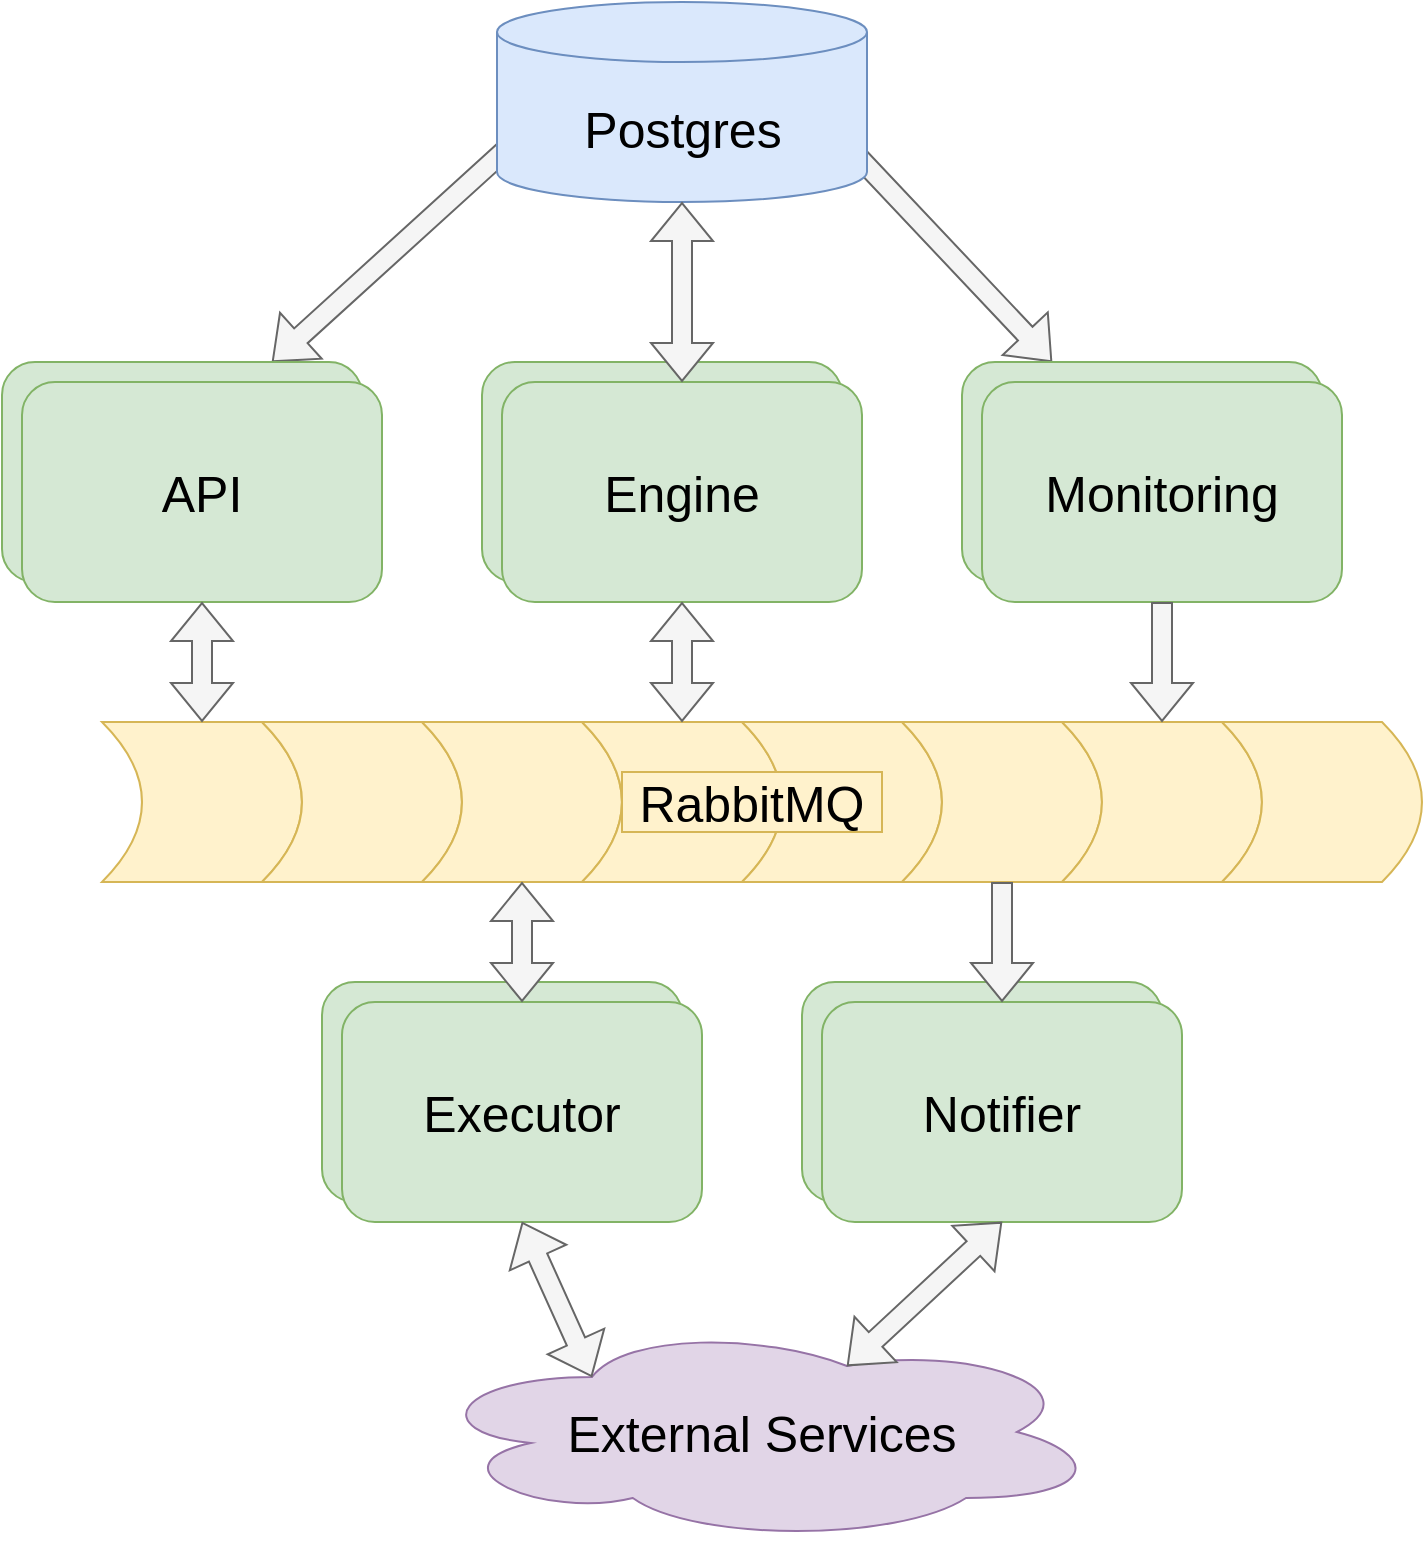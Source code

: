 <mxfile version="21.1.9" type="device">
  <diagram name="Страница 1" id="9NsVWEb74GYOAqQptNjA">
    <mxGraphModel dx="2074" dy="1110" grid="1" gridSize="10" guides="1" tooltips="1" connect="1" arrows="1" fold="1" page="1" pageScale="1" pageWidth="827" pageHeight="1169" math="0" shadow="0">
      <root>
        <mxCell id="0" />
        <mxCell id="1" parent="0" />
        <mxCell id="N7eLp2h4NudPW77KjkHY-44" value="" style="shape=flexArrow;endArrow=classic;html=1;rounded=0;exitX=0.718;exitY=0.267;exitDx=0;exitDy=0;exitPerimeter=0;entryX=0.25;entryY=0;entryDx=0;entryDy=0;fillColor=#f5f5f5;strokeColor=#666666;" edge="1" parent="1" source="N7eLp2h4NudPW77KjkHY-41" target="N7eLp2h4NudPW77KjkHY-36">
          <mxGeometry width="50" height="50" relative="1" as="geometry">
            <mxPoint x="584" y="276" as="sourcePoint" />
            <mxPoint x="500" y="370" as="targetPoint" />
          </mxGeometry>
        </mxCell>
        <mxCell id="N7eLp2h4NudPW77KjkHY-42" value="" style="shape=flexArrow;endArrow=classic;html=1;rounded=0;exitX=0.299;exitY=0.275;exitDx=0;exitDy=0;exitPerimeter=0;entryX=0.75;entryY=0;entryDx=0;entryDy=0;fillColor=#f5f5f5;strokeColor=#666666;" edge="1" parent="1" source="N7eLp2h4NudPW77KjkHY-41" target="N7eLp2h4NudPW77KjkHY-17">
          <mxGeometry width="50" height="50" relative="1" as="geometry">
            <mxPoint x="490" y="480" as="sourcePoint" />
            <mxPoint x="540" y="430" as="targetPoint" />
          </mxGeometry>
        </mxCell>
        <mxCell id="N7eLp2h4NudPW77KjkHY-9" value="" style="group;" vertex="1" connectable="0" parent="1">
          <mxGeometry x="350" y="530" width="660" height="80" as="geometry" />
        </mxCell>
        <mxCell id="N7eLp2h4NudPW77KjkHY-1" value="" style="shape=dataStorage;whiteSpace=wrap;html=1;fixedSize=1;rotation=-180;fillColor=#fff2cc;strokeColor=#d6b656;" vertex="1" parent="N7eLp2h4NudPW77KjkHY-9">
          <mxGeometry width="100" height="80" as="geometry" />
        </mxCell>
        <mxCell id="N7eLp2h4NudPW77KjkHY-2" value="" style="shape=dataStorage;whiteSpace=wrap;html=1;fixedSize=1;rotation=-180;fillColor=#fff2cc;strokeColor=#d6b656;" vertex="1" parent="N7eLp2h4NudPW77KjkHY-9">
          <mxGeometry x="80" width="100" height="80" as="geometry" />
        </mxCell>
        <mxCell id="N7eLp2h4NudPW77KjkHY-3" value="" style="shape=dataStorage;whiteSpace=wrap;html=1;fixedSize=1;rotation=-180;fillColor=#fff2cc;strokeColor=#d6b656;" vertex="1" parent="N7eLp2h4NudPW77KjkHY-9">
          <mxGeometry x="160" width="100" height="80" as="geometry" />
        </mxCell>
        <mxCell id="N7eLp2h4NudPW77KjkHY-4" value="" style="shape=dataStorage;whiteSpace=wrap;html=1;fixedSize=1;rotation=-180;fillColor=#fff2cc;strokeColor=#d6b656;" vertex="1" parent="N7eLp2h4NudPW77KjkHY-9">
          <mxGeometry x="240" width="100" height="80" as="geometry" />
        </mxCell>
        <mxCell id="N7eLp2h4NudPW77KjkHY-5" value="" style="shape=dataStorage;whiteSpace=wrap;html=1;fixedSize=1;rotation=-180;fillColor=#fff2cc;strokeColor=#d6b656;" vertex="1" parent="N7eLp2h4NudPW77KjkHY-9">
          <mxGeometry x="320" width="100" height="80" as="geometry" />
        </mxCell>
        <mxCell id="N7eLp2h4NudPW77KjkHY-6" value="" style="shape=dataStorage;whiteSpace=wrap;html=1;fixedSize=1;rotation=-180;fillColor=#fff2cc;strokeColor=#d6b656;" vertex="1" parent="N7eLp2h4NudPW77KjkHY-9">
          <mxGeometry x="400" width="100" height="80" as="geometry" />
        </mxCell>
        <mxCell id="N7eLp2h4NudPW77KjkHY-7" value="" style="shape=dataStorage;whiteSpace=wrap;html=1;fixedSize=1;rotation=-180;fillColor=#fff2cc;strokeColor=#d6b656;" vertex="1" parent="N7eLp2h4NudPW77KjkHY-9">
          <mxGeometry x="480" width="100" height="80" as="geometry" />
        </mxCell>
        <mxCell id="N7eLp2h4NudPW77KjkHY-8" value="" style="shape=dataStorage;whiteSpace=wrap;html=1;fixedSize=1;rotation=-180;fillColor=#fff2cc;strokeColor=#d6b656;" vertex="1" parent="N7eLp2h4NudPW77KjkHY-9">
          <mxGeometry x="560" width="100" height="80" as="geometry" />
        </mxCell>
        <mxCell id="N7eLp2h4NudPW77KjkHY-38" value="&lt;font style=&quot;font-size: 25px;&quot;&gt;RabbitMQ&lt;/font&gt;" style="text;html=1;strokeColor=#d6b656;fillColor=#fff2cc;align=center;verticalAlign=middle;whiteSpace=wrap;rounded=0;" vertex="1" parent="N7eLp2h4NudPW77KjkHY-9">
          <mxGeometry x="260" y="25" width="130" height="30" as="geometry" />
        </mxCell>
        <mxCell id="N7eLp2h4NudPW77KjkHY-18" value="" style="group" vertex="1" connectable="0" parent="1">
          <mxGeometry x="300" y="350" width="190" height="120" as="geometry" />
        </mxCell>
        <mxCell id="N7eLp2h4NudPW77KjkHY-17" value="" style="rounded=1;whiteSpace=wrap;html=1;fillColor=#d5e8d4;strokeColor=#82b366;" vertex="1" parent="N7eLp2h4NudPW77KjkHY-18">
          <mxGeometry width="180" height="110" as="geometry" />
        </mxCell>
        <mxCell id="N7eLp2h4NudPW77KjkHY-10" value="&lt;font style=&quot;font-size: 25px;&quot;&gt;API&lt;/font&gt;" style="rounded=1;whiteSpace=wrap;html=1;fillColor=#d5e8d4;strokeColor=#82b366;" vertex="1" parent="N7eLp2h4NudPW77KjkHY-18">
          <mxGeometry x="10" y="10" width="180" height="110" as="geometry" />
        </mxCell>
        <mxCell id="N7eLp2h4NudPW77KjkHY-19" value="" style="group" vertex="1" connectable="0" parent="1">
          <mxGeometry x="540" y="350" width="190" height="120" as="geometry" />
        </mxCell>
        <mxCell id="N7eLp2h4NudPW77KjkHY-20" value="" style="rounded=1;whiteSpace=wrap;html=1;fillColor=#d5e8d4;strokeColor=#82b366;" vertex="1" parent="N7eLp2h4NudPW77KjkHY-19">
          <mxGeometry width="180" height="110" as="geometry" />
        </mxCell>
        <mxCell id="N7eLp2h4NudPW77KjkHY-21" value="&lt;font style=&quot;font-size: 25px;&quot;&gt;Engine&lt;/font&gt;" style="rounded=1;whiteSpace=wrap;html=1;fillColor=#d5e8d4;strokeColor=#82b366;" vertex="1" parent="N7eLp2h4NudPW77KjkHY-19">
          <mxGeometry x="10" y="10" width="180" height="110" as="geometry" />
        </mxCell>
        <mxCell id="N7eLp2h4NudPW77KjkHY-22" value="" style="group" vertex="1" connectable="0" parent="1">
          <mxGeometry x="460" y="660" width="190" height="120" as="geometry" />
        </mxCell>
        <mxCell id="N7eLp2h4NudPW77KjkHY-23" value="" style="rounded=1;whiteSpace=wrap;html=1;fillColor=#d5e8d4;strokeColor=#82b366;" vertex="1" parent="N7eLp2h4NudPW77KjkHY-22">
          <mxGeometry width="180" height="110" as="geometry" />
        </mxCell>
        <mxCell id="N7eLp2h4NudPW77KjkHY-24" value="&lt;font style=&quot;font-size: 25px;&quot;&gt;Executor&lt;/font&gt;" style="rounded=1;whiteSpace=wrap;html=1;fillColor=#d5e8d4;strokeColor=#82b366;" vertex="1" parent="N7eLp2h4NudPW77KjkHY-22">
          <mxGeometry x="10" y="10" width="180" height="110" as="geometry" />
        </mxCell>
        <mxCell id="N7eLp2h4NudPW77KjkHY-25" value="" style="group;fontSize=25;" vertex="1" connectable="0" parent="1">
          <mxGeometry x="700" y="660" width="190" height="120" as="geometry" />
        </mxCell>
        <mxCell id="N7eLp2h4NudPW77KjkHY-26" value="" style="rounded=1;whiteSpace=wrap;html=1;fillColor=#d5e8d4;strokeColor=#82b366;" vertex="1" parent="N7eLp2h4NudPW77KjkHY-25">
          <mxGeometry width="180" height="110" as="geometry" />
        </mxCell>
        <mxCell id="N7eLp2h4NudPW77KjkHY-27" value="&lt;font style=&quot;font-size: 25px;&quot;&gt;Notifier&lt;/font&gt;" style="rounded=1;whiteSpace=wrap;html=1;fillColor=#d5e8d4;strokeColor=#82b366;" vertex="1" parent="N7eLp2h4NudPW77KjkHY-25">
          <mxGeometry x="10" y="10" width="180" height="110" as="geometry" />
        </mxCell>
        <mxCell id="N7eLp2h4NudPW77KjkHY-28" value="" style="shape=flexArrow;endArrow=classic;startArrow=classic;html=1;rounded=0;entryX=0.5;entryY=1;entryDx=0;entryDy=0;exitX=0.5;exitY=1;exitDx=0;exitDy=0;fillColor=#f5f5f5;strokeColor=#666666;" edge="1" parent="1" source="N7eLp2h4NudPW77KjkHY-1" target="N7eLp2h4NudPW77KjkHY-10">
          <mxGeometry width="100" height="100" relative="1" as="geometry">
            <mxPoint x="360" y="580" as="sourcePoint" />
            <mxPoint x="460" y="480" as="targetPoint" />
          </mxGeometry>
        </mxCell>
        <mxCell id="N7eLp2h4NudPW77KjkHY-29" value="" style="shape=flexArrow;endArrow=classic;startArrow=classic;html=1;rounded=0;entryX=0.5;entryY=1;entryDx=0;entryDy=0;exitX=0.5;exitY=1;exitDx=0;exitDy=0;fillColor=#f5f5f5;strokeColor=#666666;" edge="1" parent="1" source="N7eLp2h4NudPW77KjkHY-4" target="N7eLp2h4NudPW77KjkHY-21">
          <mxGeometry width="100" height="100" relative="1" as="geometry">
            <mxPoint x="360" y="580" as="sourcePoint" />
            <mxPoint x="460" y="480" as="targetPoint" />
          </mxGeometry>
        </mxCell>
        <mxCell id="N7eLp2h4NudPW77KjkHY-30" value="" style="shape=flexArrow;endArrow=classic;startArrow=classic;html=1;rounded=0;entryX=0.5;entryY=0;entryDx=0;entryDy=0;exitX=0.5;exitY=0;exitDx=0;exitDy=0;fillColor=#f5f5f5;strokeColor=#666666;" edge="1" parent="1" source="N7eLp2h4NudPW77KjkHY-3" target="N7eLp2h4NudPW77KjkHY-24">
          <mxGeometry width="100" height="100" relative="1" as="geometry">
            <mxPoint x="360" y="580" as="sourcePoint" />
            <mxPoint x="460" y="480" as="targetPoint" />
          </mxGeometry>
        </mxCell>
        <mxCell id="N7eLp2h4NudPW77KjkHY-31" value="&lt;font style=&quot;font-size: 25px;&quot;&gt;External Services&lt;/font&gt;" style="ellipse;shape=cloud;whiteSpace=wrap;html=1;fillColor=#e1d5e7;strokeColor=#9673a6;" vertex="1" parent="1">
          <mxGeometry x="510" y="830" width="340" height="110" as="geometry" />
        </mxCell>
        <mxCell id="N7eLp2h4NudPW77KjkHY-32" value="" style="shape=flexArrow;endArrow=classic;html=1;rounded=0;entryX=0.5;entryY=0;entryDx=0;entryDy=0;exitX=0.5;exitY=0;exitDx=0;exitDy=0;fillColor=#f5f5f5;strokeColor=#666666;" edge="1" parent="1" source="N7eLp2h4NudPW77KjkHY-6" target="N7eLp2h4NudPW77KjkHY-27">
          <mxGeometry width="50" height="50" relative="1" as="geometry">
            <mxPoint x="490" y="580" as="sourcePoint" />
            <mxPoint x="540" y="530" as="targetPoint" />
          </mxGeometry>
        </mxCell>
        <mxCell id="N7eLp2h4NudPW77KjkHY-33" value="" style="shape=flexArrow;endArrow=classic;startArrow=classic;html=1;rounded=0;entryX=0.5;entryY=1;entryDx=0;entryDy=0;exitX=0.25;exitY=0.25;exitDx=0;exitDy=0;exitPerimeter=0;fillColor=#f5f5f5;strokeColor=#666666;" edge="1" parent="1" source="N7eLp2h4NudPW77KjkHY-31" target="N7eLp2h4NudPW77KjkHY-24">
          <mxGeometry width="100" height="100" relative="1" as="geometry">
            <mxPoint x="470" y="600" as="sourcePoint" />
            <mxPoint x="570" y="500" as="targetPoint" />
          </mxGeometry>
        </mxCell>
        <mxCell id="N7eLp2h4NudPW77KjkHY-34" value="" style="shape=flexArrow;endArrow=classic;html=1;rounded=0;entryX=0.625;entryY=0.2;entryDx=0;entryDy=0;entryPerimeter=0;exitX=0.5;exitY=1;exitDx=0;exitDy=0;startArrow=block;fillColor=#f5f5f5;strokeColor=#666666;" edge="1" parent="1" source="N7eLp2h4NudPW77KjkHY-27" target="N7eLp2h4NudPW77KjkHY-31">
          <mxGeometry width="50" height="50" relative="1" as="geometry">
            <mxPoint x="490" y="580" as="sourcePoint" />
            <mxPoint x="540" y="530" as="targetPoint" />
          </mxGeometry>
        </mxCell>
        <mxCell id="N7eLp2h4NudPW77KjkHY-35" value="" style="group" vertex="1" connectable="0" parent="1">
          <mxGeometry x="780" y="350" width="190" height="120" as="geometry" />
        </mxCell>
        <mxCell id="N7eLp2h4NudPW77KjkHY-36" value="" style="rounded=1;whiteSpace=wrap;html=1;fillColor=#d5e8d4;strokeColor=#82b366;" vertex="1" parent="N7eLp2h4NudPW77KjkHY-35">
          <mxGeometry width="180" height="110" as="geometry" />
        </mxCell>
        <mxCell id="N7eLp2h4NudPW77KjkHY-37" value="&lt;font style=&quot;font-size: 25px;&quot;&gt;Monitoring&lt;/font&gt;" style="rounded=1;whiteSpace=wrap;html=1;fillColor=#d5e8d4;strokeColor=#82b366;" vertex="1" parent="N7eLp2h4NudPW77KjkHY-35">
          <mxGeometry x="10" y="10" width="180" height="110" as="geometry" />
        </mxCell>
        <mxCell id="N7eLp2h4NudPW77KjkHY-39" value="" style="shape=flexArrow;endArrow=classic;html=1;rounded=0;exitX=0.5;exitY=1;exitDx=0;exitDy=0;entryX=0.5;entryY=1;entryDx=0;entryDy=0;fillColor=#f5f5f5;strokeColor=#666666;" edge="1" parent="1" source="N7eLp2h4NudPW77KjkHY-37" target="N7eLp2h4NudPW77KjkHY-7">
          <mxGeometry width="50" height="50" relative="1" as="geometry">
            <mxPoint x="490" y="570" as="sourcePoint" />
            <mxPoint x="540" y="520" as="targetPoint" />
          </mxGeometry>
        </mxCell>
        <mxCell id="N7eLp2h4NudPW77KjkHY-41" value="&lt;font style=&quot;font-size: 25px;&quot;&gt;Postgres&lt;/font&gt;" style="shape=cylinder3;whiteSpace=wrap;html=1;boundedLbl=1;backgroundOutline=1;size=15;fillColor=#dae8fc;strokeColor=#6c8ebf;" vertex="1" parent="1">
          <mxGeometry x="547.5" y="170" width="185" height="100" as="geometry" />
        </mxCell>
        <mxCell id="N7eLp2h4NudPW77KjkHY-43" value="" style="shape=flexArrow;endArrow=classic;startArrow=classic;html=1;rounded=0;entryX=0.5;entryY=1;entryDx=0;entryDy=0;entryPerimeter=0;exitX=0.5;exitY=0;exitDx=0;exitDy=0;fillColor=#f5f5f5;strokeColor=#666666;" edge="1" parent="1" source="N7eLp2h4NudPW77KjkHY-21" target="N7eLp2h4NudPW77KjkHY-41">
          <mxGeometry width="100" height="100" relative="1" as="geometry">
            <mxPoint x="470" y="510" as="sourcePoint" />
            <mxPoint x="570" y="410" as="targetPoint" />
          </mxGeometry>
        </mxCell>
      </root>
    </mxGraphModel>
  </diagram>
</mxfile>
